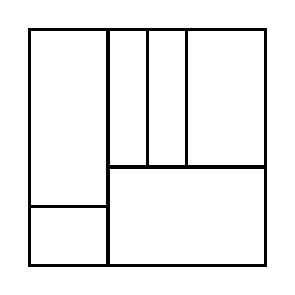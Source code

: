 \begin{tikzpicture}[very thick, scale=.5]
    \draw (0,3/2) rectangle (2,6);
    \draw (0,0) rectangle (2,3/2);
    \draw (2,5/2) rectangle (3,6);
    \draw (3,5/2) rectangle (4,6);
    \draw (4,5/2) rectangle (6,6);
    \draw (2,0) rectangle (6,5/2);
\end{tikzpicture}
